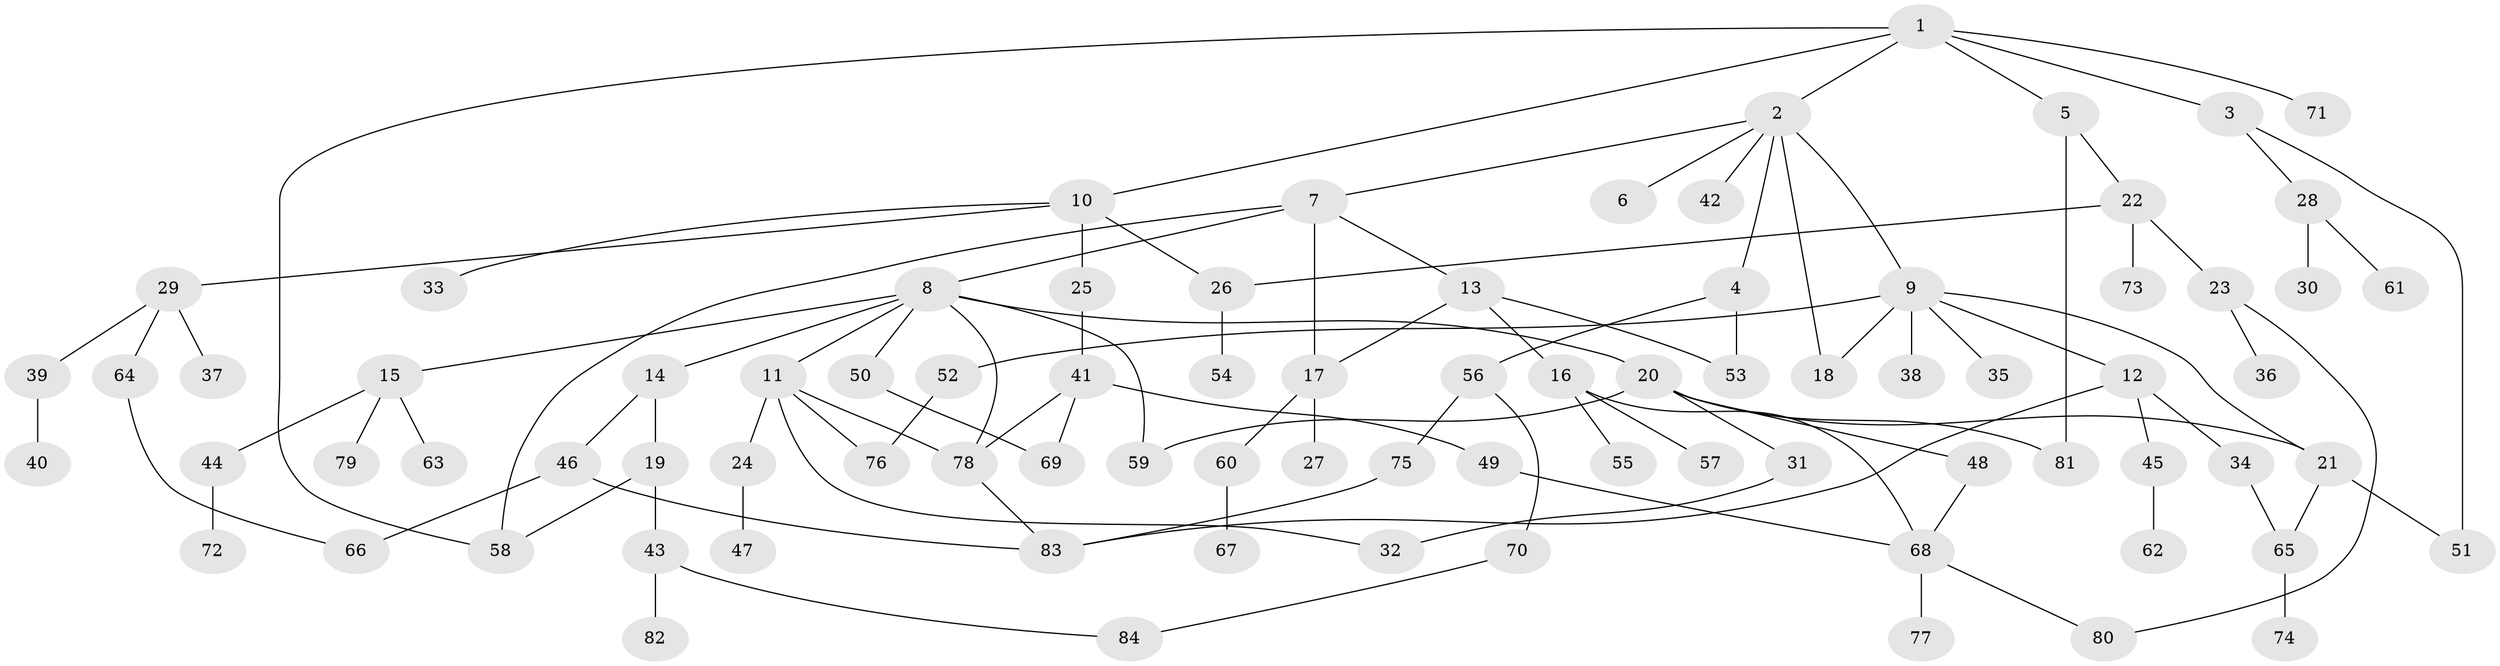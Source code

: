 // Generated by graph-tools (version 1.1) at 2025/01/03/09/25 03:01:11]
// undirected, 84 vertices, 107 edges
graph export_dot {
graph [start="1"]
  node [color=gray90,style=filled];
  1;
  2;
  3;
  4;
  5;
  6;
  7;
  8;
  9;
  10;
  11;
  12;
  13;
  14;
  15;
  16;
  17;
  18;
  19;
  20;
  21;
  22;
  23;
  24;
  25;
  26;
  27;
  28;
  29;
  30;
  31;
  32;
  33;
  34;
  35;
  36;
  37;
  38;
  39;
  40;
  41;
  42;
  43;
  44;
  45;
  46;
  47;
  48;
  49;
  50;
  51;
  52;
  53;
  54;
  55;
  56;
  57;
  58;
  59;
  60;
  61;
  62;
  63;
  64;
  65;
  66;
  67;
  68;
  69;
  70;
  71;
  72;
  73;
  74;
  75;
  76;
  77;
  78;
  79;
  80;
  81;
  82;
  83;
  84;
  1 -- 2;
  1 -- 3;
  1 -- 5;
  1 -- 10;
  1 -- 71;
  1 -- 58;
  2 -- 4;
  2 -- 6;
  2 -- 7;
  2 -- 9;
  2 -- 42;
  2 -- 18;
  3 -- 28;
  3 -- 51;
  4 -- 53;
  4 -- 56;
  5 -- 22;
  5 -- 81;
  7 -- 8;
  7 -- 13;
  7 -- 17;
  7 -- 58;
  8 -- 11;
  8 -- 14;
  8 -- 15;
  8 -- 20;
  8 -- 50;
  8 -- 59;
  8 -- 78;
  9 -- 12;
  9 -- 18;
  9 -- 21;
  9 -- 35;
  9 -- 38;
  9 -- 52;
  10 -- 25;
  10 -- 26;
  10 -- 29;
  10 -- 33;
  11 -- 24;
  11 -- 76;
  11 -- 78;
  11 -- 32;
  12 -- 34;
  12 -- 45;
  12 -- 83;
  13 -- 16;
  13 -- 17;
  13 -- 53;
  14 -- 19;
  14 -- 46;
  15 -- 44;
  15 -- 63;
  15 -- 79;
  16 -- 55;
  16 -- 57;
  16 -- 68;
  17 -- 27;
  17 -- 60;
  19 -- 43;
  19 -- 58;
  20 -- 31;
  20 -- 48;
  20 -- 21;
  20 -- 59;
  20 -- 81;
  21 -- 65;
  21 -- 51;
  22 -- 23;
  22 -- 73;
  22 -- 26;
  23 -- 36;
  23 -- 80;
  24 -- 47;
  25 -- 41;
  26 -- 54;
  28 -- 30;
  28 -- 61;
  29 -- 37;
  29 -- 39;
  29 -- 64;
  31 -- 32;
  34 -- 65;
  39 -- 40;
  41 -- 49;
  41 -- 69;
  41 -- 78;
  43 -- 82;
  43 -- 84;
  44 -- 72;
  45 -- 62;
  46 -- 66;
  46 -- 83;
  48 -- 68;
  49 -- 68;
  50 -- 69;
  52 -- 76;
  56 -- 70;
  56 -- 75;
  60 -- 67;
  64 -- 66;
  65 -- 74;
  68 -- 77;
  68 -- 80;
  70 -- 84;
  75 -- 83;
  78 -- 83;
}

